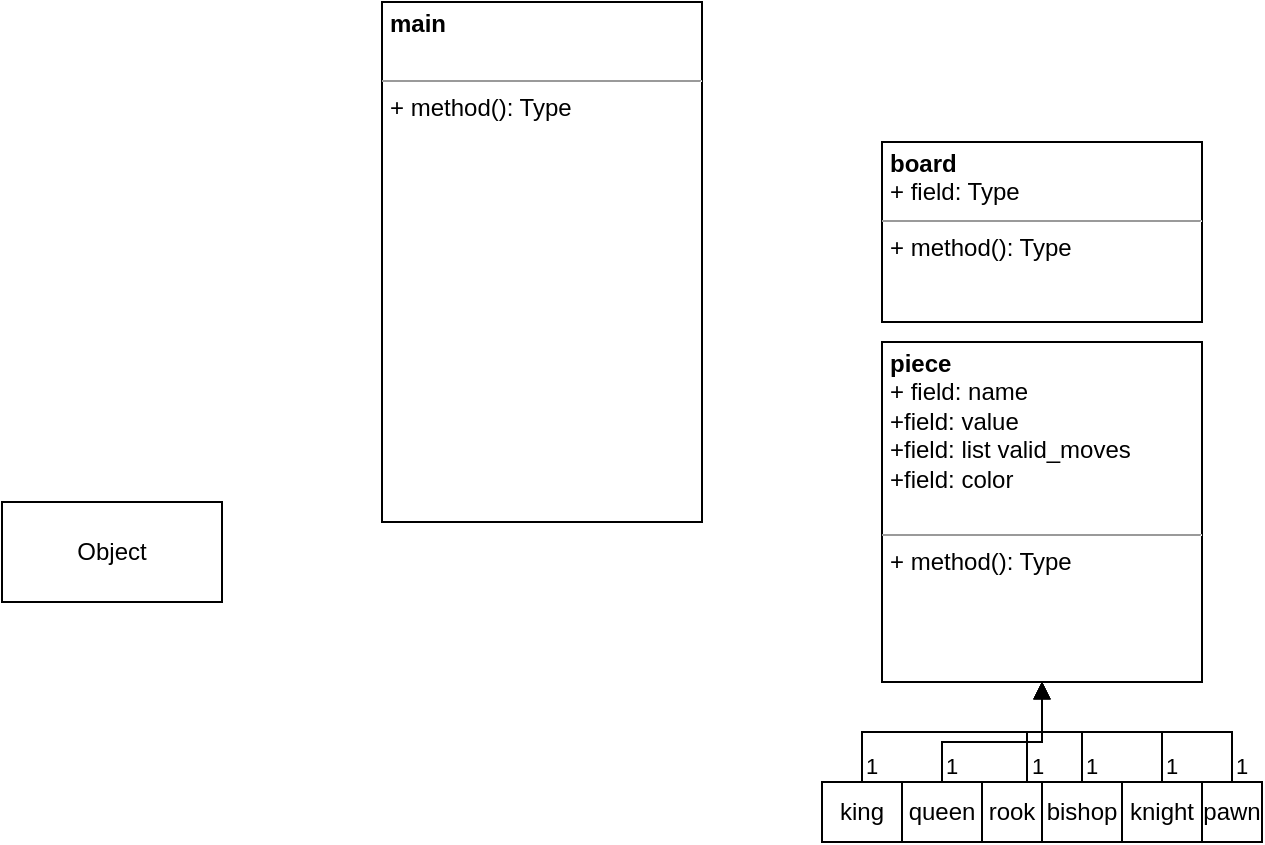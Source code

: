 <mxfile version="22.1.11" type="github">
  <diagram id="C5RBs43oDa-KdzZeNtuy" name="Page-1">
    <mxGraphModel dx="1050" dy="522" grid="1" gridSize="10" guides="1" tooltips="1" connect="1" arrows="1" fold="1" page="1" pageScale="1" pageWidth="827" pageHeight="1169" math="0" shadow="0">
      <root>
        <mxCell id="WIyWlLk6GJQsqaUBKTNV-0" />
        <mxCell id="WIyWlLk6GJQsqaUBKTNV-1" parent="WIyWlLk6GJQsqaUBKTNV-0" />
        <mxCell id="ZdFR38C7Zzy41ZmjuIw_-1" value="&lt;p style=&quot;margin:0px;margin-top:4px;text-align:center;&quot;&gt;&lt;/p&gt;&lt;p style=&quot;margin:0px;margin-left:4px;&quot;&gt;&lt;b&gt;main&lt;/b&gt;&lt;/p&gt;&lt;p style=&quot;margin:0px;margin-left:4px;&quot;&gt;&lt;br&gt;&lt;/p&gt;&lt;hr size=&quot;1&quot;&gt;&lt;p style=&quot;margin:0px;margin-left:4px;&quot;&gt;+ method(): Type&lt;/p&gt;" style="verticalAlign=top;align=left;overflow=fill;fontSize=12;fontFamily=Helvetica;html=1;whiteSpace=wrap;hachureGap=4;fontSource=https%3A%2F%2Ffonts.googleapis.com%2Fcss%3Ffamily%3DArchitects%2BDaughter;" vertex="1" parent="WIyWlLk6GJQsqaUBKTNV-1">
          <mxGeometry x="310" y="90" width="160" height="260" as="geometry" />
        </mxCell>
        <mxCell id="ZdFR38C7Zzy41ZmjuIw_-2" value="&lt;p style=&quot;margin:0px;margin-top:4px;text-align:center;&quot;&gt;&lt;/p&gt;&lt;p style=&quot;margin:0px;margin-left:4px;&quot;&gt;&lt;b&gt;board&lt;/b&gt;&lt;/p&gt;&lt;p style=&quot;margin:0px;margin-left:4px;&quot;&gt;+ field: Type&lt;/p&gt;&lt;hr size=&quot;1&quot;&gt;&lt;p style=&quot;margin:0px;margin-left:4px;&quot;&gt;+ method(): Type&lt;/p&gt;" style="verticalAlign=top;align=left;overflow=fill;fontSize=12;fontFamily=Helvetica;html=1;whiteSpace=wrap;" vertex="1" parent="WIyWlLk6GJQsqaUBKTNV-1">
          <mxGeometry x="560" y="160" width="160" height="90" as="geometry" />
        </mxCell>
        <mxCell id="ZdFR38C7Zzy41ZmjuIw_-3" value="&lt;p style=&quot;margin:0px;margin-top:4px;text-align:center;&quot;&gt;&lt;/p&gt;&lt;p style=&quot;margin:0px;margin-left:4px;&quot;&gt;&lt;b&gt;piece&lt;/b&gt;&lt;/p&gt;&lt;p style=&quot;margin:0px;margin-left:4px;&quot;&gt;+ field: name&lt;/p&gt;&lt;p style=&quot;margin:0px;margin-left:4px;&quot;&gt;+field: value&lt;/p&gt;&lt;p style=&quot;margin:0px;margin-left:4px;&quot;&gt;+field: list valid_moves&lt;/p&gt;&lt;p style=&quot;margin:0px;margin-left:4px;&quot;&gt;+field: color&lt;/p&gt;&lt;p style=&quot;margin:0px;margin-left:4px;&quot;&gt;&lt;br&gt;&lt;/p&gt;&lt;hr size=&quot;1&quot;&gt;&lt;p style=&quot;margin:0px;margin-left:4px;&quot;&gt;+ method(): Type&lt;/p&gt;" style="verticalAlign=top;align=left;overflow=fill;fontSize=12;fontFamily=Helvetica;html=1;whiteSpace=wrap;" vertex="1" parent="WIyWlLk6GJQsqaUBKTNV-1">
          <mxGeometry x="560" y="260" width="160" height="170" as="geometry" />
        </mxCell>
        <mxCell id="ZdFR38C7Zzy41ZmjuIw_-4" value="Object" style="html=1;whiteSpace=wrap;" vertex="1" parent="WIyWlLk6GJQsqaUBKTNV-1">
          <mxGeometry x="120" y="340" width="110" height="50" as="geometry" />
        </mxCell>
        <mxCell id="ZdFR38C7Zzy41ZmjuIw_-5" value="king" style="html=1;whiteSpace=wrap;" vertex="1" parent="WIyWlLk6GJQsqaUBKTNV-1">
          <mxGeometry x="530" y="480" width="40" height="30" as="geometry" />
        </mxCell>
        <mxCell id="ZdFR38C7Zzy41ZmjuIw_-6" value="queen&lt;br&gt;" style="html=1;whiteSpace=wrap;" vertex="1" parent="WIyWlLk6GJQsqaUBKTNV-1">
          <mxGeometry x="570" y="480" width="40" height="30" as="geometry" />
        </mxCell>
        <mxCell id="ZdFR38C7Zzy41ZmjuIw_-7" value="rook" style="html=1;whiteSpace=wrap;" vertex="1" parent="WIyWlLk6GJQsqaUBKTNV-1">
          <mxGeometry x="610" y="480" width="30" height="30" as="geometry" />
        </mxCell>
        <mxCell id="ZdFR38C7Zzy41ZmjuIw_-8" value="bishop" style="html=1;whiteSpace=wrap;" vertex="1" parent="WIyWlLk6GJQsqaUBKTNV-1">
          <mxGeometry x="640" y="480" width="40" height="30" as="geometry" />
        </mxCell>
        <mxCell id="ZdFR38C7Zzy41ZmjuIw_-9" value="knight&lt;br&gt;" style="html=1;whiteSpace=wrap;" vertex="1" parent="WIyWlLk6GJQsqaUBKTNV-1">
          <mxGeometry x="680" y="480" width="40" height="30" as="geometry" />
        </mxCell>
        <mxCell id="ZdFR38C7Zzy41ZmjuIw_-10" value="pawn" style="html=1;whiteSpace=wrap;" vertex="1" parent="WIyWlLk6GJQsqaUBKTNV-1">
          <mxGeometry x="720" y="480" width="30" height="30" as="geometry" />
        </mxCell>
        <mxCell id="ZdFR38C7Zzy41ZmjuIw_-11" value="" style="endArrow=block;endFill=1;html=1;edgeStyle=orthogonalEdgeStyle;align=left;verticalAlign=top;rounded=0;" edge="1" parent="WIyWlLk6GJQsqaUBKTNV-1" source="ZdFR38C7Zzy41ZmjuIw_-5" target="ZdFR38C7Zzy41ZmjuIw_-3">
          <mxGeometry x="-1" relative="1" as="geometry">
            <mxPoint x="370" y="460" as="sourcePoint" />
            <mxPoint x="530" y="460" as="targetPoint" />
          </mxGeometry>
        </mxCell>
        <mxCell id="ZdFR38C7Zzy41ZmjuIw_-12" value="1" style="edgeLabel;resizable=0;html=1;align=left;verticalAlign=bottom;" connectable="0" vertex="1" parent="ZdFR38C7Zzy41ZmjuIw_-11">
          <mxGeometry x="-1" relative="1" as="geometry" />
        </mxCell>
        <mxCell id="ZdFR38C7Zzy41ZmjuIw_-13" value="" style="endArrow=block;endFill=1;html=1;edgeStyle=orthogonalEdgeStyle;align=left;verticalAlign=top;rounded=0;" edge="1" parent="WIyWlLk6GJQsqaUBKTNV-1" source="ZdFR38C7Zzy41ZmjuIw_-10" target="ZdFR38C7Zzy41ZmjuIw_-3">
          <mxGeometry x="-1" relative="1" as="geometry">
            <mxPoint x="334" y="494.5" as="sourcePoint" />
            <mxPoint x="494" y="494.5" as="targetPoint" />
          </mxGeometry>
        </mxCell>
        <mxCell id="ZdFR38C7Zzy41ZmjuIw_-14" value="1" style="edgeLabel;resizable=0;html=1;align=left;verticalAlign=bottom;" connectable="0" vertex="1" parent="ZdFR38C7Zzy41ZmjuIw_-13">
          <mxGeometry x="-1" relative="1" as="geometry" />
        </mxCell>
        <mxCell id="ZdFR38C7Zzy41ZmjuIw_-15" value="" style="endArrow=block;endFill=1;html=1;edgeStyle=orthogonalEdgeStyle;align=left;verticalAlign=top;rounded=0;" edge="1" parent="WIyWlLk6GJQsqaUBKTNV-1" source="ZdFR38C7Zzy41ZmjuIw_-9" target="ZdFR38C7Zzy41ZmjuIw_-3">
          <mxGeometry x="-1" relative="1" as="geometry">
            <mxPoint x="320" y="460" as="sourcePoint" />
            <mxPoint x="480" y="460" as="targetPoint" />
          </mxGeometry>
        </mxCell>
        <mxCell id="ZdFR38C7Zzy41ZmjuIw_-16" value="1" style="edgeLabel;resizable=0;html=1;align=left;verticalAlign=bottom;" connectable="0" vertex="1" parent="ZdFR38C7Zzy41ZmjuIw_-15">
          <mxGeometry x="-1" relative="1" as="geometry" />
        </mxCell>
        <mxCell id="ZdFR38C7Zzy41ZmjuIw_-17" value="" style="endArrow=block;endFill=1;html=1;edgeStyle=orthogonalEdgeStyle;align=left;verticalAlign=top;rounded=0;" edge="1" parent="WIyWlLk6GJQsqaUBKTNV-1" source="ZdFR38C7Zzy41ZmjuIw_-8" target="ZdFR38C7Zzy41ZmjuIw_-3">
          <mxGeometry x="-1" relative="1" as="geometry">
            <mxPoint x="320" y="460" as="sourcePoint" />
            <mxPoint x="480" y="460" as="targetPoint" />
          </mxGeometry>
        </mxCell>
        <mxCell id="ZdFR38C7Zzy41ZmjuIw_-18" value="1" style="edgeLabel;resizable=0;html=1;align=left;verticalAlign=bottom;" connectable="0" vertex="1" parent="ZdFR38C7Zzy41ZmjuIw_-17">
          <mxGeometry x="-1" relative="1" as="geometry" />
        </mxCell>
        <mxCell id="ZdFR38C7Zzy41ZmjuIw_-19" value="" style="endArrow=block;endFill=1;html=1;edgeStyle=orthogonalEdgeStyle;align=left;verticalAlign=top;rounded=0;exitX=0.75;exitY=0;exitDx=0;exitDy=0;" edge="1" parent="WIyWlLk6GJQsqaUBKTNV-1" source="ZdFR38C7Zzy41ZmjuIw_-7" target="ZdFR38C7Zzy41ZmjuIw_-3">
          <mxGeometry x="-1" relative="1" as="geometry">
            <mxPoint x="640" y="300" as="sourcePoint" />
            <mxPoint x="800" y="300" as="targetPoint" />
          </mxGeometry>
        </mxCell>
        <mxCell id="ZdFR38C7Zzy41ZmjuIw_-20" value="1" style="edgeLabel;resizable=0;html=1;align=left;verticalAlign=bottom;" connectable="0" vertex="1" parent="ZdFR38C7Zzy41ZmjuIw_-19">
          <mxGeometry x="-1" relative="1" as="geometry" />
        </mxCell>
        <mxCell id="ZdFR38C7Zzy41ZmjuIw_-21" value="" style="endArrow=block;endFill=1;html=1;edgeStyle=orthogonalEdgeStyle;align=left;verticalAlign=top;rounded=0;" edge="1" parent="WIyWlLk6GJQsqaUBKTNV-1" source="ZdFR38C7Zzy41ZmjuIw_-6" target="ZdFR38C7Zzy41ZmjuIw_-3">
          <mxGeometry x="-1" relative="1" as="geometry">
            <mxPoint x="260" y="460" as="sourcePoint" />
            <mxPoint x="420" y="460" as="targetPoint" />
            <Array as="points">
              <mxPoint x="590" y="460" />
              <mxPoint x="640" y="460" />
            </Array>
            <mxPoint as="offset" />
          </mxGeometry>
        </mxCell>
        <mxCell id="ZdFR38C7Zzy41ZmjuIw_-22" value="1" style="edgeLabel;resizable=0;html=1;align=left;verticalAlign=bottom;" connectable="0" vertex="1" parent="ZdFR38C7Zzy41ZmjuIw_-21">
          <mxGeometry x="-1" relative="1" as="geometry" />
        </mxCell>
      </root>
    </mxGraphModel>
  </diagram>
</mxfile>
